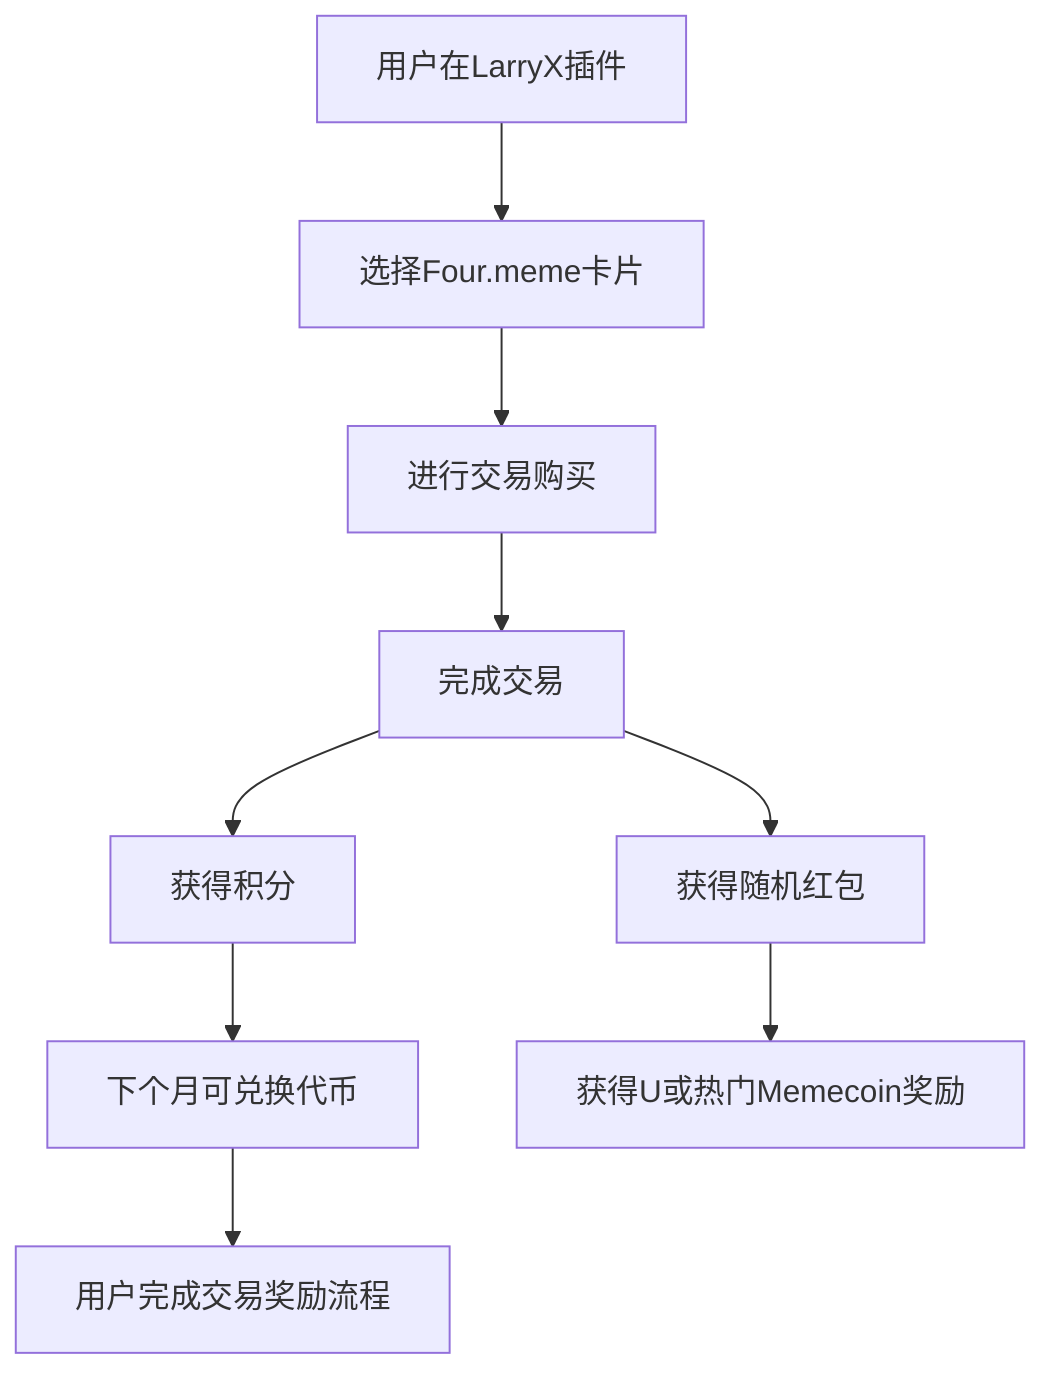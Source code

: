 flowchart TD
    A[用户在LarryX插件] --> B[选择Four.meme卡片]
    B --> C[进行交易购买]
    C --> D[完成交易]
    D --> E[获得积分]
    D --> F[获得随机红包]
    E --> G[下个月可兑换代币]
    F --> H[获得U或热门Memecoin奖励]
    G --> I[用户完成交易奖励流程]